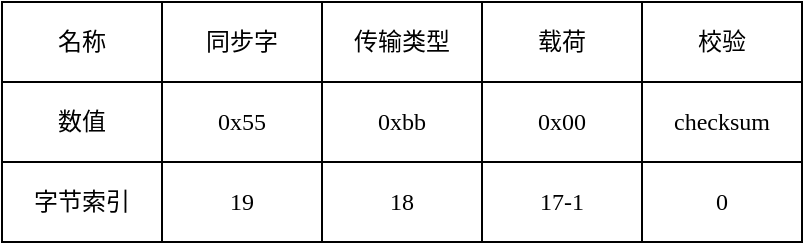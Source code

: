 <mxfile version="13.7.7" type="github" pages="7">
  <diagram id="zuNRxGBrAJ63429gdNsI" name="第 1 页">
    <mxGraphModel dx="852" dy="622" grid="1" gridSize="10" guides="1" tooltips="1" connect="1" arrows="1" fold="1" page="1" pageScale="1" pageWidth="827" pageHeight="1169" math="0" shadow="0">
      <root>
        <mxCell id="0" />
        <mxCell id="1" parent="0" />
        <mxCell id="Mz8qHLiEDRtViOrjp1X8-1" value="" style="shape=table;html=1;whiteSpace=wrap;startSize=0;container=1;collapsible=0;childLayout=tableLayout;" parent="1" vertex="1">
          <mxGeometry x="200" y="240" width="400" height="120" as="geometry" />
        </mxCell>
        <mxCell id="Mz8qHLiEDRtViOrjp1X8-2" value="" style="shape=partialRectangle;html=1;whiteSpace=wrap;collapsible=0;dropTarget=0;pointerEvents=0;fillColor=none;top=0;left=0;bottom=0;right=0;points=[[0,0.5],[1,0.5]];portConstraint=eastwest;" parent="Mz8qHLiEDRtViOrjp1X8-1" vertex="1">
          <mxGeometry width="400" height="40" as="geometry" />
        </mxCell>
        <mxCell id="Mz8qHLiEDRtViOrjp1X8-3" value="&lt;font face=&quot;宋体&quot;&gt;名称&lt;/font&gt;" style="shape=partialRectangle;html=1;whiteSpace=wrap;connectable=0;overflow=hidden;fillColor=none;top=0;left=0;bottom=0;right=0;" parent="Mz8qHLiEDRtViOrjp1X8-2" vertex="1">
          <mxGeometry width="80" height="40" as="geometry" />
        </mxCell>
        <mxCell id="Mz8qHLiEDRtViOrjp1X8-4" value="&lt;font face=&quot;宋体&quot;&gt;同步字&lt;/font&gt;" style="shape=partialRectangle;html=1;whiteSpace=wrap;connectable=0;overflow=hidden;fillColor=none;top=0;left=0;bottom=0;right=0;" parent="Mz8qHLiEDRtViOrjp1X8-2" vertex="1">
          <mxGeometry x="80" width="80" height="40" as="geometry" />
        </mxCell>
        <mxCell id="Mz8qHLiEDRtViOrjp1X8-5" value="&lt;font face=&quot;宋体&quot;&gt;传输类型&lt;/font&gt;" style="shape=partialRectangle;html=1;whiteSpace=wrap;connectable=0;overflow=hidden;fillColor=none;top=0;left=0;bottom=0;right=0;" parent="Mz8qHLiEDRtViOrjp1X8-2" vertex="1">
          <mxGeometry x="160" width="80" height="40" as="geometry" />
        </mxCell>
        <mxCell id="Mz8qHLiEDRtViOrjp1X8-6" value="&lt;font face=&quot;宋体&quot;&gt;载荷&lt;/font&gt;" style="shape=partialRectangle;html=1;whiteSpace=wrap;connectable=0;overflow=hidden;fillColor=none;top=0;left=0;bottom=0;right=0;" parent="Mz8qHLiEDRtViOrjp1X8-2" vertex="1">
          <mxGeometry x="240" width="80" height="40" as="geometry" />
        </mxCell>
        <mxCell id="Mz8qHLiEDRtViOrjp1X8-7" value="&lt;font face=&quot;宋体&quot;&gt;校验&lt;/font&gt;" style="shape=partialRectangle;html=1;whiteSpace=wrap;connectable=0;overflow=hidden;fillColor=none;top=0;left=0;bottom=0;right=0;" parent="Mz8qHLiEDRtViOrjp1X8-2" vertex="1">
          <mxGeometry x="320" width="80" height="40" as="geometry" />
        </mxCell>
        <mxCell id="Mz8qHLiEDRtViOrjp1X8-8" value="" style="shape=partialRectangle;html=1;whiteSpace=wrap;collapsible=0;dropTarget=0;pointerEvents=0;fillColor=none;top=0;left=0;bottom=0;right=0;points=[[0,0.5],[1,0.5]];portConstraint=eastwest;" parent="Mz8qHLiEDRtViOrjp1X8-1" vertex="1">
          <mxGeometry y="40" width="400" height="40" as="geometry" />
        </mxCell>
        <mxCell id="Mz8qHLiEDRtViOrjp1X8-9" value="&lt;font face=&quot;宋体&quot;&gt;数值&lt;/font&gt;" style="shape=partialRectangle;html=1;whiteSpace=wrap;connectable=0;overflow=hidden;fillColor=none;top=0;left=0;bottom=0;right=0;" parent="Mz8qHLiEDRtViOrjp1X8-8" vertex="1">
          <mxGeometry width="80" height="40" as="geometry" />
        </mxCell>
        <mxCell id="Mz8qHLiEDRtViOrjp1X8-10" value="&lt;font face=&quot;Times New Roman&quot;&gt;0x55&lt;/font&gt;" style="shape=partialRectangle;html=1;whiteSpace=wrap;connectable=0;overflow=hidden;fillColor=none;top=0;left=0;bottom=0;right=0;" parent="Mz8qHLiEDRtViOrjp1X8-8" vertex="1">
          <mxGeometry x="80" width="80" height="40" as="geometry" />
        </mxCell>
        <mxCell id="Mz8qHLiEDRtViOrjp1X8-11" value="&lt;font face=&quot;Times New Roman&quot;&gt;0xbb&lt;/font&gt;" style="shape=partialRectangle;html=1;whiteSpace=wrap;connectable=0;overflow=hidden;fillColor=none;top=0;left=0;bottom=0;right=0;" parent="Mz8qHLiEDRtViOrjp1X8-8" vertex="1">
          <mxGeometry x="160" width="80" height="40" as="geometry" />
        </mxCell>
        <mxCell id="Mz8qHLiEDRtViOrjp1X8-12" value="&lt;font face=&quot;Times New Roman&quot;&gt;0x00&lt;/font&gt;" style="shape=partialRectangle;html=1;whiteSpace=wrap;connectable=0;overflow=hidden;fillColor=none;top=0;left=0;bottom=0;right=0;" parent="Mz8qHLiEDRtViOrjp1X8-8" vertex="1">
          <mxGeometry x="240" width="80" height="40" as="geometry" />
        </mxCell>
        <mxCell id="Mz8qHLiEDRtViOrjp1X8-13" value="&lt;font face=&quot;Times New Roman&quot;&gt;checksum&lt;/font&gt;" style="shape=partialRectangle;html=1;whiteSpace=wrap;connectable=0;overflow=hidden;fillColor=none;top=0;left=0;bottom=0;right=0;" parent="Mz8qHLiEDRtViOrjp1X8-8" vertex="1">
          <mxGeometry x="320" width="80" height="40" as="geometry" />
        </mxCell>
        <mxCell id="Mz8qHLiEDRtViOrjp1X8-14" value="" style="shape=partialRectangle;html=1;whiteSpace=wrap;collapsible=0;dropTarget=0;pointerEvents=0;fillColor=none;top=0;left=0;bottom=0;right=0;points=[[0,0.5],[1,0.5]];portConstraint=eastwest;" parent="Mz8qHLiEDRtViOrjp1X8-1" vertex="1">
          <mxGeometry y="80" width="400" height="40" as="geometry" />
        </mxCell>
        <mxCell id="Mz8qHLiEDRtViOrjp1X8-15" value="&lt;font face=&quot;宋体&quot;&gt;字节索引&lt;/font&gt;" style="shape=partialRectangle;html=1;whiteSpace=wrap;connectable=0;overflow=hidden;fillColor=none;top=0;left=0;bottom=0;right=0;" parent="Mz8qHLiEDRtViOrjp1X8-14" vertex="1">
          <mxGeometry width="80" height="40" as="geometry" />
        </mxCell>
        <mxCell id="Mz8qHLiEDRtViOrjp1X8-16" value="&lt;font face=&quot;Times New Roman&quot;&gt;19&lt;/font&gt;" style="shape=partialRectangle;html=1;whiteSpace=wrap;connectable=0;overflow=hidden;fillColor=none;top=0;left=0;bottom=0;right=0;" parent="Mz8qHLiEDRtViOrjp1X8-14" vertex="1">
          <mxGeometry x="80" width="80" height="40" as="geometry" />
        </mxCell>
        <mxCell id="Mz8qHLiEDRtViOrjp1X8-17" value="&lt;font face=&quot;Times New Roman&quot;&gt;18&lt;/font&gt;" style="shape=partialRectangle;html=1;whiteSpace=wrap;connectable=0;overflow=hidden;fillColor=none;top=0;left=0;bottom=0;right=0;" parent="Mz8qHLiEDRtViOrjp1X8-14" vertex="1">
          <mxGeometry x="160" width="80" height="40" as="geometry" />
        </mxCell>
        <mxCell id="Mz8qHLiEDRtViOrjp1X8-18" value="&lt;font face=&quot;Times New Roman&quot;&gt;17-1&lt;/font&gt;" style="shape=partialRectangle;html=1;whiteSpace=wrap;connectable=0;overflow=hidden;fillColor=none;top=0;left=0;bottom=0;right=0;" parent="Mz8qHLiEDRtViOrjp1X8-14" vertex="1">
          <mxGeometry x="240" width="80" height="40" as="geometry" />
        </mxCell>
        <mxCell id="Mz8qHLiEDRtViOrjp1X8-19" value="&lt;font face=&quot;Times New Roman&quot;&gt;0&lt;/font&gt;" style="shape=partialRectangle;html=1;whiteSpace=wrap;connectable=0;overflow=hidden;fillColor=none;top=0;left=0;bottom=0;right=0;" parent="Mz8qHLiEDRtViOrjp1X8-14" vertex="1">
          <mxGeometry x="320" width="80" height="40" as="geometry" />
        </mxCell>
      </root>
    </mxGraphModel>
  </diagram>
  <diagram id="83gmMyZgh0hzsOL5wl8O" name="第 2 页">
    <mxGraphModel dx="852" dy="622" grid="1" gridSize="10" guides="1" tooltips="1" connect="1" arrows="1" fold="1" page="1" pageScale="1" pageWidth="827" pageHeight="1169" math="0" shadow="0">
      <root>
        <mxCell id="8BUDOdkp9GIXERuMhSxQ-0" />
        <mxCell id="8BUDOdkp9GIXERuMhSxQ-1" parent="8BUDOdkp9GIXERuMhSxQ-0" />
        <mxCell id="8BUDOdkp9GIXERuMhSxQ-2" value="" style="shape=table;html=1;whiteSpace=wrap;startSize=0;container=1;collapsible=0;childLayout=tableLayout;" parent="8BUDOdkp9GIXERuMhSxQ-1" vertex="1">
          <mxGeometry x="120" y="210" width="540" height="120" as="geometry" />
        </mxCell>
        <mxCell id="8BUDOdkp9GIXERuMhSxQ-3" value="" style="shape=partialRectangle;html=1;whiteSpace=wrap;collapsible=0;dropTarget=0;pointerEvents=0;fillColor=none;top=0;left=0;bottom=0;right=0;points=[[0,0.5],[1,0.5]];portConstraint=eastwest;" parent="8BUDOdkp9GIXERuMhSxQ-2" vertex="1">
          <mxGeometry width="540" height="40" as="geometry" />
        </mxCell>
        <mxCell id="8BUDOdkp9GIXERuMhSxQ-4" value="&lt;font face=&quot;宋体&quot;&gt;名称&lt;/font&gt;" style="shape=partialRectangle;html=1;whiteSpace=wrap;connectable=0;overflow=hidden;fillColor=none;top=0;left=0;bottom=0;right=0;" parent="8BUDOdkp9GIXERuMhSxQ-3" vertex="1">
          <mxGeometry width="60" height="40" as="geometry" />
        </mxCell>
        <mxCell id="8BUDOdkp9GIXERuMhSxQ-5" value="&lt;font face=&quot;宋体&quot;&gt;同步字&lt;/font&gt;" style="shape=partialRectangle;html=1;whiteSpace=wrap;connectable=0;overflow=hidden;fillColor=none;top=0;left=0;bottom=0;right=0;" parent="8BUDOdkp9GIXERuMhSxQ-3" vertex="1">
          <mxGeometry x="60" width="60" height="40" as="geometry" />
        </mxCell>
        <mxCell id="8BUDOdkp9GIXERuMhSxQ-6" value="&lt;font face=&quot;宋体&quot;&gt;传输类型&lt;/font&gt;" style="shape=partialRectangle;html=1;whiteSpace=wrap;connectable=0;overflow=hidden;fillColor=none;top=0;left=0;bottom=0;right=0;" parent="8BUDOdkp9GIXERuMhSxQ-3" vertex="1">
          <mxGeometry x="120" width="60" height="40" as="geometry" />
        </mxCell>
        <mxCell id="8BUDOdkp9GIXERuMhSxQ-7" value="&lt;font face=&quot;Times New Roman&quot;&gt;Index&lt;/font&gt;" style="shape=partialRectangle;html=1;whiteSpace=wrap;connectable=0;overflow=hidden;fillColor=none;top=0;left=0;bottom=0;right=0;" parent="8BUDOdkp9GIXERuMhSxQ-3" vertex="1">
          <mxGeometry x="180" width="60" height="40" as="geometry" />
        </mxCell>
        <mxCell id="8BUDOdkp9GIXERuMhSxQ-8" value="&lt;font face=&quot;Times New Roman&quot;&gt;longitude&lt;/font&gt;" style="shape=partialRectangle;html=1;whiteSpace=wrap;connectable=0;overflow=hidden;fillColor=none;top=0;left=0;bottom=0;right=0;" parent="8BUDOdkp9GIXERuMhSxQ-3" vertex="1">
          <mxGeometry x="240" width="60" height="40" as="geometry" />
        </mxCell>
        <mxCell id="8BUDOdkp9GIXERuMhSxQ-9" value="&lt;font face=&quot;Times New Roman&quot;&gt;latitude&lt;/font&gt;" style="shape=partialRectangle;html=1;whiteSpace=wrap;connectable=0;overflow=hidden;fillColor=none;top=0;left=0;bottom=0;right=0;" parent="8BUDOdkp9GIXERuMhSxQ-3" vertex="1">
          <mxGeometry x="300" width="60" height="40" as="geometry" />
        </mxCell>
        <mxCell id="8BUDOdkp9GIXERuMhSxQ-10" value="&lt;font face=&quot;Times New Roman&quot;&gt;altitude&lt;/font&gt;" style="shape=partialRectangle;html=1;whiteSpace=wrap;connectable=0;overflow=hidden;fillColor=none;top=0;left=0;bottom=0;right=0;" parent="8BUDOdkp9GIXERuMhSxQ-3" vertex="1">
          <mxGeometry x="360" width="60" height="40" as="geometry" />
        </mxCell>
        <mxCell id="8BUDOdkp9GIXERuMhSxQ-11" value="&lt;font face=&quot;Times New Roman&quot;&gt;Padding&lt;/font&gt;" style="shape=partialRectangle;html=1;whiteSpace=wrap;connectable=0;overflow=hidden;fillColor=none;top=0;left=0;bottom=0;right=0;" parent="8BUDOdkp9GIXERuMhSxQ-3" vertex="1">
          <mxGeometry x="420" width="60" height="40" as="geometry" />
        </mxCell>
        <mxCell id="8BUDOdkp9GIXERuMhSxQ-12" value="&lt;font face=&quot;宋体&quot;&gt;校验&lt;/font&gt;" style="shape=partialRectangle;html=1;whiteSpace=wrap;connectable=0;overflow=hidden;fillColor=none;top=0;left=0;bottom=0;right=0;" parent="8BUDOdkp9GIXERuMhSxQ-3" vertex="1">
          <mxGeometry x="480" width="60" height="40" as="geometry" />
        </mxCell>
        <mxCell id="8BUDOdkp9GIXERuMhSxQ-13" value="" style="shape=partialRectangle;html=1;whiteSpace=wrap;collapsible=0;dropTarget=0;pointerEvents=0;fillColor=none;top=0;left=0;bottom=0;right=0;points=[[0,0.5],[1,0.5]];portConstraint=eastwest;" parent="8BUDOdkp9GIXERuMhSxQ-2" vertex="1">
          <mxGeometry y="40" width="540" height="40" as="geometry" />
        </mxCell>
        <mxCell id="8BUDOdkp9GIXERuMhSxQ-14" value="&lt;font face=&quot;宋体&quot;&gt;数值&lt;/font&gt;" style="shape=partialRectangle;html=1;whiteSpace=wrap;connectable=0;overflow=hidden;fillColor=none;top=0;left=0;bottom=0;right=0;" parent="8BUDOdkp9GIXERuMhSxQ-13" vertex="1">
          <mxGeometry width="60" height="40" as="geometry" />
        </mxCell>
        <mxCell id="8BUDOdkp9GIXERuMhSxQ-15" value="&lt;font face=&quot;Times New Roman&quot;&gt;0x55&lt;/font&gt;" style="shape=partialRectangle;html=1;whiteSpace=wrap;connectable=0;overflow=hidden;fillColor=none;top=0;left=0;bottom=0;right=0;" parent="8BUDOdkp9GIXERuMhSxQ-13" vertex="1">
          <mxGeometry x="60" width="60" height="40" as="geometry" />
        </mxCell>
        <mxCell id="8BUDOdkp9GIXERuMhSxQ-16" value="&lt;font face=&quot;Times New Roman&quot;&gt;0x01&lt;/font&gt;" style="shape=partialRectangle;html=1;whiteSpace=wrap;connectable=0;overflow=hidden;fillColor=none;top=0;left=0;bottom=0;right=0;" parent="8BUDOdkp9GIXERuMhSxQ-13" vertex="1">
          <mxGeometry x="120" width="60" height="40" as="geometry" />
        </mxCell>
        <mxCell id="8BUDOdkp9GIXERuMhSxQ-17" value="&lt;font face=&quot;Times New Roman&quot;&gt;n&lt;/font&gt;" style="shape=partialRectangle;html=1;whiteSpace=wrap;connectable=0;overflow=hidden;fillColor=none;top=0;left=0;bottom=0;right=0;" parent="8BUDOdkp9GIXERuMhSxQ-13" vertex="1">
          <mxGeometry x="180" width="60" height="40" as="geometry" />
        </mxCell>
        <mxCell id="8BUDOdkp9GIXERuMhSxQ-18" value="&lt;font face=&quot;Times New Roman&quot;&gt;lla[n].long&lt;/font&gt;" style="shape=partialRectangle;html=1;whiteSpace=wrap;connectable=0;overflow=hidden;fillColor=none;top=0;left=0;bottom=0;right=0;" parent="8BUDOdkp9GIXERuMhSxQ-13" vertex="1">
          <mxGeometry x="240" width="60" height="40" as="geometry" />
        </mxCell>
        <mxCell id="8BUDOdkp9GIXERuMhSxQ-19" value="&lt;font face=&quot;Times New Roman&quot;&gt;lla[n].lat&lt;/font&gt;" style="shape=partialRectangle;html=1;whiteSpace=wrap;connectable=0;overflow=hidden;fillColor=none;top=0;left=0;bottom=0;right=0;" parent="8BUDOdkp9GIXERuMhSxQ-13" vertex="1">
          <mxGeometry x="300" width="60" height="40" as="geometry" />
        </mxCell>
        <mxCell id="8BUDOdkp9GIXERuMhSxQ-20" value="&lt;font face=&quot;Times New Roman&quot;&gt;lla[n].alt&lt;/font&gt;" style="shape=partialRectangle;html=1;whiteSpace=wrap;connectable=0;overflow=hidden;fillColor=none;top=0;left=0;bottom=0;right=0;" parent="8BUDOdkp9GIXERuMhSxQ-13" vertex="1">
          <mxGeometry x="360" width="60" height="40" as="geometry" />
        </mxCell>
        <mxCell id="8BUDOdkp9GIXERuMhSxQ-21" value="&lt;font face=&quot;Times New Roman&quot;&gt;0x00&lt;/font&gt;" style="shape=partialRectangle;html=1;whiteSpace=wrap;connectable=0;overflow=hidden;fillColor=none;top=0;left=0;bottom=0;right=0;" parent="8BUDOdkp9GIXERuMhSxQ-13" vertex="1">
          <mxGeometry x="420" width="60" height="40" as="geometry" />
        </mxCell>
        <mxCell id="8BUDOdkp9GIXERuMhSxQ-22" value="&lt;font face=&quot;Times New Roman&quot;&gt;checksum&lt;/font&gt;" style="shape=partialRectangle;html=1;whiteSpace=wrap;connectable=0;overflow=hidden;fillColor=none;top=0;left=0;bottom=0;right=0;" parent="8BUDOdkp9GIXERuMhSxQ-13" vertex="1">
          <mxGeometry x="480" width="60" height="40" as="geometry" />
        </mxCell>
        <mxCell id="8BUDOdkp9GIXERuMhSxQ-23" value="" style="shape=partialRectangle;html=1;whiteSpace=wrap;collapsible=0;dropTarget=0;pointerEvents=0;fillColor=none;top=0;left=0;bottom=0;right=0;points=[[0,0.5],[1,0.5]];portConstraint=eastwest;" parent="8BUDOdkp9GIXERuMhSxQ-2" vertex="1">
          <mxGeometry y="80" width="540" height="40" as="geometry" />
        </mxCell>
        <mxCell id="8BUDOdkp9GIXERuMhSxQ-24" value="&lt;font face=&quot;宋体&quot;&gt;字节索引&lt;/font&gt;" style="shape=partialRectangle;html=1;whiteSpace=wrap;connectable=0;overflow=hidden;fillColor=none;top=0;left=0;bottom=0;right=0;" parent="8BUDOdkp9GIXERuMhSxQ-23" vertex="1">
          <mxGeometry width="60" height="40" as="geometry" />
        </mxCell>
        <mxCell id="8BUDOdkp9GIXERuMhSxQ-25" value="&lt;font face=&quot;Times New Roman&quot;&gt;19&lt;/font&gt;" style="shape=partialRectangle;html=1;whiteSpace=wrap;connectable=0;overflow=hidden;fillColor=none;top=0;left=0;bottom=0;right=0;" parent="8BUDOdkp9GIXERuMhSxQ-23" vertex="1">
          <mxGeometry x="60" width="60" height="40" as="geometry" />
        </mxCell>
        <mxCell id="8BUDOdkp9GIXERuMhSxQ-26" value="&lt;font face=&quot;Times New Roman&quot;&gt;18&lt;/font&gt;" style="shape=partialRectangle;html=1;whiteSpace=wrap;connectable=0;overflow=hidden;fillColor=none;top=0;left=0;bottom=0;right=0;" parent="8BUDOdkp9GIXERuMhSxQ-23" vertex="1">
          <mxGeometry x="120" width="60" height="40" as="geometry" />
        </mxCell>
        <mxCell id="8BUDOdkp9GIXERuMhSxQ-27" value="&lt;font face=&quot;Times New Roman&quot;&gt;17-16&lt;/font&gt;" style="shape=partialRectangle;html=1;whiteSpace=wrap;connectable=0;overflow=hidden;fillColor=none;top=0;left=0;bottom=0;right=0;" parent="8BUDOdkp9GIXERuMhSxQ-23" vertex="1">
          <mxGeometry x="180" width="60" height="40" as="geometry" />
        </mxCell>
        <mxCell id="8BUDOdkp9GIXERuMhSxQ-28" value="&lt;font face=&quot;Times New Roman&quot;&gt;15-12&lt;/font&gt;" style="shape=partialRectangle;html=1;whiteSpace=wrap;connectable=0;overflow=hidden;fillColor=none;top=0;left=0;bottom=0;right=0;" parent="8BUDOdkp9GIXERuMhSxQ-23" vertex="1">
          <mxGeometry x="240" width="60" height="40" as="geometry" />
        </mxCell>
        <mxCell id="8BUDOdkp9GIXERuMhSxQ-29" value="&lt;font face=&quot;Times New Roman&quot;&gt;11-8&lt;/font&gt;" style="shape=partialRectangle;html=1;whiteSpace=wrap;connectable=0;overflow=hidden;fillColor=none;top=0;left=0;bottom=0;right=0;" parent="8BUDOdkp9GIXERuMhSxQ-23" vertex="1">
          <mxGeometry x="300" width="60" height="40" as="geometry" />
        </mxCell>
        <mxCell id="8BUDOdkp9GIXERuMhSxQ-30" value="&lt;font face=&quot;Times New Roman&quot;&gt;7-4&lt;/font&gt;" style="shape=partialRectangle;html=1;whiteSpace=wrap;connectable=0;overflow=hidden;fillColor=none;top=0;left=0;bottom=0;right=0;" parent="8BUDOdkp9GIXERuMhSxQ-23" vertex="1">
          <mxGeometry x="360" width="60" height="40" as="geometry" />
        </mxCell>
        <mxCell id="8BUDOdkp9GIXERuMhSxQ-31" value="&lt;font face=&quot;Times New Roman&quot;&gt;3-1&lt;/font&gt;" style="shape=partialRectangle;html=1;whiteSpace=wrap;connectable=0;overflow=hidden;fillColor=none;top=0;left=0;bottom=0;right=0;" parent="8BUDOdkp9GIXERuMhSxQ-23" vertex="1">
          <mxGeometry x="420" width="60" height="40" as="geometry" />
        </mxCell>
        <mxCell id="8BUDOdkp9GIXERuMhSxQ-32" value="&lt;font face=&quot;Times New Roman&quot;&gt;0&lt;/font&gt;" style="shape=partialRectangle;html=1;whiteSpace=wrap;connectable=0;overflow=hidden;fillColor=none;top=0;left=0;bottom=0;right=0;" parent="8BUDOdkp9GIXERuMhSxQ-23" vertex="1">
          <mxGeometry x="480" width="60" height="40" as="geometry" />
        </mxCell>
      </root>
    </mxGraphModel>
  </diagram>
  <diagram id="zcEC0tt8DEZTp46J1_Al" name="第 3 页">
    <mxGraphModel dx="852" dy="622" grid="1" gridSize="10" guides="1" tooltips="1" connect="1" arrows="1" fold="1" page="1" pageScale="1" pageWidth="827" pageHeight="1169" math="0" shadow="0">
      <root>
        <mxCell id="hPLyqtObs-_PNgz5ncKX-0" />
        <mxCell id="hPLyqtObs-_PNgz5ncKX-1" parent="hPLyqtObs-_PNgz5ncKX-0" />
        <mxCell id="hPLyqtObs-_PNgz5ncKX-2" value="" style="shape=table;html=1;whiteSpace=wrap;startSize=0;container=1;collapsible=0;childLayout=tableLayout;" parent="hPLyqtObs-_PNgz5ncKX-1" vertex="1">
          <mxGeometry x="160" y="200" width="480" height="120" as="geometry" />
        </mxCell>
        <mxCell id="hPLyqtObs-_PNgz5ncKX-3" value="" style="shape=partialRectangle;html=1;whiteSpace=wrap;collapsible=0;dropTarget=0;pointerEvents=0;fillColor=none;top=0;left=0;bottom=0;right=0;points=[[0,0.5],[1,0.5]];portConstraint=eastwest;" parent="hPLyqtObs-_PNgz5ncKX-2" vertex="1">
          <mxGeometry width="480" height="40" as="geometry" />
        </mxCell>
        <mxCell id="hPLyqtObs-_PNgz5ncKX-4" value="&lt;font face=&quot;宋体&quot;&gt;名称&lt;/font&gt;" style="shape=partialRectangle;html=1;whiteSpace=wrap;connectable=0;overflow=hidden;fillColor=none;top=0;left=0;bottom=0;right=0;" parent="hPLyqtObs-_PNgz5ncKX-3" vertex="1">
          <mxGeometry width="80" height="40" as="geometry" />
        </mxCell>
        <mxCell id="hPLyqtObs-_PNgz5ncKX-5" value="&lt;font face=&quot;宋体&quot;&gt;同步字&lt;/font&gt;" style="shape=partialRectangle;html=1;whiteSpace=wrap;connectable=0;overflow=hidden;fillColor=none;top=0;left=0;bottom=0;right=0;" parent="hPLyqtObs-_PNgz5ncKX-3" vertex="1">
          <mxGeometry x="80" width="80" height="40" as="geometry" />
        </mxCell>
        <mxCell id="hPLyqtObs-_PNgz5ncKX-6" value="&lt;font face=&quot;宋体&quot;&gt;传输类型&lt;/font&gt;" style="shape=partialRectangle;html=1;whiteSpace=wrap;connectable=0;overflow=hidden;fillColor=none;top=0;left=0;bottom=0;right=0;" parent="hPLyqtObs-_PNgz5ncKX-3" vertex="1">
          <mxGeometry x="160" width="80" height="40" as="geometry" />
        </mxCell>
        <mxCell id="hPLyqtObs-_PNgz5ncKX-7" value="&lt;font face=&quot;Times New Roman&quot;&gt;Index&lt;/font&gt;" style="shape=partialRectangle;html=1;whiteSpace=wrap;connectable=0;overflow=hidden;fillColor=none;top=0;left=0;bottom=0;right=0;" parent="hPLyqtObs-_PNgz5ncKX-3" vertex="1">
          <mxGeometry x="240" width="80" height="40" as="geometry" />
        </mxCell>
        <mxCell id="hPLyqtObs-_PNgz5ncKX-8" value="&lt;font face=&quot;Times New Roman&quot;&gt;payload&lt;/font&gt;" style="shape=partialRectangle;html=1;whiteSpace=wrap;connectable=0;overflow=hidden;fillColor=none;top=0;left=0;bottom=0;right=0;" parent="hPLyqtObs-_PNgz5ncKX-3" vertex="1">
          <mxGeometry x="320" width="80" height="40" as="geometry" />
        </mxCell>
        <mxCell id="hPLyqtObs-_PNgz5ncKX-9" value="&lt;font face=&quot;宋体&quot;&gt;校验&lt;/font&gt;" style="shape=partialRectangle;html=1;whiteSpace=wrap;connectable=0;overflow=hidden;fillColor=none;top=0;left=0;bottom=0;right=0;" parent="hPLyqtObs-_PNgz5ncKX-3" vertex="1">
          <mxGeometry x="400" width="80" height="40" as="geometry" />
        </mxCell>
        <mxCell id="hPLyqtObs-_PNgz5ncKX-10" value="" style="shape=partialRectangle;html=1;whiteSpace=wrap;collapsible=0;dropTarget=0;pointerEvents=0;fillColor=none;top=0;left=0;bottom=0;right=0;points=[[0,0.5],[1,0.5]];portConstraint=eastwest;" parent="hPLyqtObs-_PNgz5ncKX-2" vertex="1">
          <mxGeometry y="40" width="480" height="40" as="geometry" />
        </mxCell>
        <mxCell id="hPLyqtObs-_PNgz5ncKX-11" value="&lt;font face=&quot;宋体&quot;&gt;数值&lt;/font&gt;" style="shape=partialRectangle;html=1;whiteSpace=wrap;connectable=0;overflow=hidden;fillColor=none;top=0;left=0;bottom=0;right=0;" parent="hPLyqtObs-_PNgz5ncKX-10" vertex="1">
          <mxGeometry width="80" height="40" as="geometry" />
        </mxCell>
        <mxCell id="hPLyqtObs-_PNgz5ncKX-12" value="&lt;font face=&quot;Times New Roman&quot;&gt;0x55&lt;/font&gt;" style="shape=partialRectangle;html=1;whiteSpace=wrap;connectable=0;overflow=hidden;fillColor=none;top=0;left=0;bottom=0;right=0;" parent="hPLyqtObs-_PNgz5ncKX-10" vertex="1">
          <mxGeometry x="80" width="80" height="40" as="geometry" />
        </mxCell>
        <mxCell id="hPLyqtObs-_PNgz5ncKX-13" value="&lt;font face=&quot;Times New Roman&quot;&gt;0x02&lt;/font&gt;" style="shape=partialRectangle;html=1;whiteSpace=wrap;connectable=0;overflow=hidden;fillColor=none;top=0;left=0;bottom=0;right=0;" parent="hPLyqtObs-_PNgz5ncKX-10" vertex="1">
          <mxGeometry x="160" width="80" height="40" as="geometry" />
        </mxCell>
        <mxCell id="hPLyqtObs-_PNgz5ncKX-14" value="&lt;font face=&quot;Times New Roman&quot;&gt;n&lt;/font&gt;" style="shape=partialRectangle;html=1;whiteSpace=wrap;connectable=0;overflow=hidden;fillColor=none;top=0;left=0;bottom=0;right=0;" parent="hPLyqtObs-_PNgz5ncKX-10" vertex="1">
          <mxGeometry x="240" width="80" height="40" as="geometry" />
        </mxCell>
        <mxCell id="hPLyqtObs-_PNgz5ncKX-15" value="&lt;font face=&quot;Times New Roman&quot;&gt;eph&lt;/font&gt;" style="shape=partialRectangle;html=1;whiteSpace=wrap;connectable=0;overflow=hidden;fillColor=none;top=0;left=0;bottom=0;right=0;" parent="hPLyqtObs-_PNgz5ncKX-10" vertex="1">
          <mxGeometry x="320" width="80" height="40" as="geometry" />
        </mxCell>
        <mxCell id="hPLyqtObs-_PNgz5ncKX-16" value="&lt;font face=&quot;Times New Roman&quot;&gt;checknum&lt;/font&gt;" style="shape=partialRectangle;html=1;whiteSpace=wrap;connectable=0;overflow=hidden;fillColor=none;top=0;left=0;bottom=0;right=0;" parent="hPLyqtObs-_PNgz5ncKX-10" vertex="1">
          <mxGeometry x="400" width="80" height="40" as="geometry" />
        </mxCell>
        <mxCell id="hPLyqtObs-_PNgz5ncKX-17" value="" style="shape=partialRectangle;html=1;whiteSpace=wrap;collapsible=0;dropTarget=0;pointerEvents=0;fillColor=none;top=0;left=0;bottom=0;right=0;points=[[0,0.5],[1,0.5]];portConstraint=eastwest;" parent="hPLyqtObs-_PNgz5ncKX-2" vertex="1">
          <mxGeometry y="80" width="480" height="40" as="geometry" />
        </mxCell>
        <mxCell id="hPLyqtObs-_PNgz5ncKX-18" value="&lt;font face=&quot;宋体&quot;&gt;字节索引&lt;/font&gt;" style="shape=partialRectangle;html=1;whiteSpace=wrap;connectable=0;overflow=hidden;fillColor=none;top=0;left=0;bottom=0;right=0;" parent="hPLyqtObs-_PNgz5ncKX-17" vertex="1">
          <mxGeometry width="80" height="40" as="geometry" />
        </mxCell>
        <mxCell id="hPLyqtObs-_PNgz5ncKX-19" value="&lt;font face=&quot;Times New Roman&quot;&gt;19&lt;/font&gt;" style="shape=partialRectangle;html=1;whiteSpace=wrap;connectable=0;overflow=hidden;fillColor=none;top=0;left=0;bottom=0;right=0;" parent="hPLyqtObs-_PNgz5ncKX-17" vertex="1">
          <mxGeometry x="80" width="80" height="40" as="geometry" />
        </mxCell>
        <mxCell id="hPLyqtObs-_PNgz5ncKX-20" value="&lt;font face=&quot;Times New Roman&quot;&gt;18&lt;/font&gt;" style="shape=partialRectangle;html=1;whiteSpace=wrap;connectable=0;overflow=hidden;fillColor=none;top=0;left=0;bottom=0;right=0;" parent="hPLyqtObs-_PNgz5ncKX-17" vertex="1">
          <mxGeometry x="160" width="80" height="40" as="geometry" />
        </mxCell>
        <mxCell id="hPLyqtObs-_PNgz5ncKX-21" value="&lt;font face=&quot;Times New Roman&quot;&gt;17-16&lt;/font&gt;" style="shape=partialRectangle;html=1;whiteSpace=wrap;connectable=0;overflow=hidden;fillColor=none;top=0;left=0;bottom=0;right=0;" parent="hPLyqtObs-_PNgz5ncKX-17" vertex="1">
          <mxGeometry x="240" width="80" height="40" as="geometry" />
        </mxCell>
        <mxCell id="hPLyqtObs-_PNgz5ncKX-22" value="&lt;font face=&quot;Times New Roman&quot;&gt;15-1&lt;/font&gt;" style="shape=partialRectangle;html=1;whiteSpace=wrap;connectable=0;overflow=hidden;fillColor=none;top=0;left=0;bottom=0;right=0;" parent="hPLyqtObs-_PNgz5ncKX-17" vertex="1">
          <mxGeometry x="320" width="80" height="40" as="geometry" />
        </mxCell>
        <mxCell id="hPLyqtObs-_PNgz5ncKX-23" value="&lt;font face=&quot;Times New Roman&quot;&gt;0&lt;/font&gt;" style="shape=partialRectangle;html=1;whiteSpace=wrap;connectable=0;overflow=hidden;fillColor=none;top=0;left=0;bottom=0;right=0;" parent="hPLyqtObs-_PNgz5ncKX-17" vertex="1">
          <mxGeometry x="400" width="80" height="40" as="geometry" />
        </mxCell>
      </root>
    </mxGraphModel>
  </diagram>
  <diagram id="sg5kUAqwgzUVQm7WaaKL" name="第 4 页">
    <mxGraphModel dx="852" dy="622" grid="1" gridSize="10" guides="1" tooltips="1" connect="1" arrows="1" fold="1" page="1" pageScale="1" pageWidth="827" pageHeight="1169" math="0" shadow="0">
      <root>
        <mxCell id="62hb2zK_04PuyLXfWf0S-0" />
        <mxCell id="62hb2zK_04PuyLXfWf0S-1" parent="62hb2zK_04PuyLXfWf0S-0" />
        <mxCell id="tiISv6GegAK5UsFR7V4H-0" value="" style="shape=table;html=1;whiteSpace=wrap;startSize=0;container=1;collapsible=0;childLayout=tableLayout;" parent="62hb2zK_04PuyLXfWf0S-1" vertex="1">
          <mxGeometry x="120" y="120" width="480" height="120" as="geometry" />
        </mxCell>
        <mxCell id="tiISv6GegAK5UsFR7V4H-1" value="" style="shape=partialRectangle;html=1;whiteSpace=wrap;collapsible=0;dropTarget=0;pointerEvents=0;fillColor=none;top=0;left=0;bottom=0;right=0;points=[[0,0.5],[1,0.5]];portConstraint=eastwest;" parent="tiISv6GegAK5UsFR7V4H-0" vertex="1">
          <mxGeometry width="480" height="40" as="geometry" />
        </mxCell>
        <mxCell id="tiISv6GegAK5UsFR7V4H-2" value="&lt;font face=&quot;宋体&quot;&gt;名称&lt;/font&gt;" style="shape=partialRectangle;html=1;whiteSpace=wrap;connectable=0;overflow=hidden;fillColor=none;top=0;left=0;bottom=0;right=0;" parent="tiISv6GegAK5UsFR7V4H-1" vertex="1">
          <mxGeometry width="80" height="40" as="geometry" />
        </mxCell>
        <mxCell id="tiISv6GegAK5UsFR7V4H-3" value="&lt;font face=&quot;宋体&quot;&gt;同步字&lt;/font&gt;" style="shape=partialRectangle;html=1;whiteSpace=wrap;connectable=0;overflow=hidden;fillColor=none;top=0;left=0;bottom=0;right=0;" parent="tiISv6GegAK5UsFR7V4H-1" vertex="1">
          <mxGeometry x="80" width="80" height="40" as="geometry" />
        </mxCell>
        <mxCell id="tiISv6GegAK5UsFR7V4H-4" value="&lt;font face=&quot;宋体&quot;&gt;传输类型&lt;/font&gt;" style="shape=partialRectangle;html=1;whiteSpace=wrap;connectable=0;overflow=hidden;fillColor=none;top=0;left=0;bottom=0;right=0;" parent="tiISv6GegAK5UsFR7V4H-1" vertex="1">
          <mxGeometry x="160" width="80" height="40" as="geometry" />
        </mxCell>
        <mxCell id="tiISv6GegAK5UsFR7V4H-5" value="&lt;font face=&quot;Times New Roman&quot;&gt;commandID&lt;/font&gt;" style="shape=partialRectangle;html=1;whiteSpace=wrap;connectable=0;overflow=hidden;fillColor=none;top=0;left=0;bottom=0;right=0;" parent="tiISv6GegAK5UsFR7V4H-1" vertex="1">
          <mxGeometry x="240" width="80" height="40" as="geometry" />
        </mxCell>
        <mxCell id="tiISv6GegAK5UsFR7V4H-6" value="&lt;font face=&quot;Times New Roman&quot;&gt;Padding&lt;/font&gt;" style="shape=partialRectangle;html=1;whiteSpace=wrap;connectable=0;overflow=hidden;fillColor=none;top=0;left=0;bottom=0;right=0;" parent="tiISv6GegAK5UsFR7V4H-1" vertex="1">
          <mxGeometry x="320" width="80" height="40" as="geometry" />
        </mxCell>
        <mxCell id="tiISv6GegAK5UsFR7V4H-25" value="&lt;font face=&quot;宋体&quot;&gt;校验&lt;/font&gt;" style="shape=partialRectangle;html=1;whiteSpace=wrap;connectable=0;overflow=hidden;fillColor=none;top=0;left=0;bottom=0;right=0;" parent="tiISv6GegAK5UsFR7V4H-1" vertex="1">
          <mxGeometry x="400" width="80" height="40" as="geometry" />
        </mxCell>
        <mxCell id="tiISv6GegAK5UsFR7V4H-7" value="" style="shape=partialRectangle;html=1;whiteSpace=wrap;collapsible=0;dropTarget=0;pointerEvents=0;fillColor=none;top=0;left=0;bottom=0;right=0;points=[[0,0.5],[1,0.5]];portConstraint=eastwest;" parent="tiISv6GegAK5UsFR7V4H-0" vertex="1">
          <mxGeometry y="40" width="480" height="40" as="geometry" />
        </mxCell>
        <mxCell id="tiISv6GegAK5UsFR7V4H-8" value="&lt;font face=&quot;宋体&quot;&gt;数值&lt;/font&gt;" style="shape=partialRectangle;html=1;whiteSpace=wrap;connectable=0;overflow=hidden;fillColor=none;top=0;left=0;bottom=0;right=0;" parent="tiISv6GegAK5UsFR7V4H-7" vertex="1">
          <mxGeometry width="80" height="40" as="geometry" />
        </mxCell>
        <mxCell id="tiISv6GegAK5UsFR7V4H-9" value="&lt;font face=&quot;Times New Roman&quot;&gt;0x55&lt;/font&gt;" style="shape=partialRectangle;html=1;whiteSpace=wrap;connectable=0;overflow=hidden;fillColor=none;top=0;left=0;bottom=0;right=0;" parent="tiISv6GegAK5UsFR7V4H-7" vertex="1">
          <mxGeometry x="80" width="80" height="40" as="geometry" />
        </mxCell>
        <mxCell id="tiISv6GegAK5UsFR7V4H-10" value="&lt;font face=&quot;Times New Roman&quot;&gt;0x03&lt;/font&gt;" style="shape=partialRectangle;html=1;whiteSpace=wrap;connectable=0;overflow=hidden;fillColor=none;top=0;left=0;bottom=0;right=0;" parent="tiISv6GegAK5UsFR7V4H-7" vertex="1">
          <mxGeometry x="160" width="80" height="40" as="geometry" />
        </mxCell>
        <mxCell id="tiISv6GegAK5UsFR7V4H-11" value="&lt;font face=&quot;Times New Roman&quot;&gt;commandID&lt;/font&gt;" style="shape=partialRectangle;html=1;whiteSpace=wrap;connectable=0;overflow=hidden;fillColor=none;top=0;left=0;bottom=0;right=0;" parent="tiISv6GegAK5UsFR7V4H-7" vertex="1">
          <mxGeometry x="240" width="80" height="40" as="geometry" />
        </mxCell>
        <mxCell id="tiISv6GegAK5UsFR7V4H-12" value="&lt;font face=&quot;Times New Roman&quot;&gt;Padding&lt;/font&gt;" style="shape=partialRectangle;html=1;whiteSpace=wrap;connectable=0;overflow=hidden;fillColor=none;top=0;left=0;bottom=0;right=0;" parent="tiISv6GegAK5UsFR7V4H-7" vertex="1">
          <mxGeometry x="320" width="80" height="40" as="geometry" />
        </mxCell>
        <mxCell id="tiISv6GegAK5UsFR7V4H-26" value="&lt;font face=&quot;Times New Roman&quot;&gt;checksum&lt;/font&gt;" style="shape=partialRectangle;html=1;whiteSpace=wrap;connectable=0;overflow=hidden;fillColor=none;top=0;left=0;bottom=0;right=0;" parent="tiISv6GegAK5UsFR7V4H-7" vertex="1">
          <mxGeometry x="400" width="80" height="40" as="geometry" />
        </mxCell>
        <mxCell id="tiISv6GegAK5UsFR7V4H-13" value="" style="shape=partialRectangle;html=1;whiteSpace=wrap;collapsible=0;dropTarget=0;pointerEvents=0;fillColor=none;top=0;left=0;bottom=0;right=0;points=[[0,0.5],[1,0.5]];portConstraint=eastwest;" parent="tiISv6GegAK5UsFR7V4H-0" vertex="1">
          <mxGeometry y="80" width="480" height="40" as="geometry" />
        </mxCell>
        <mxCell id="tiISv6GegAK5UsFR7V4H-14" value="&lt;font face=&quot;宋体&quot;&gt;字节索引&lt;/font&gt;" style="shape=partialRectangle;html=1;whiteSpace=wrap;connectable=0;overflow=hidden;fillColor=none;top=0;left=0;bottom=0;right=0;" parent="tiISv6GegAK5UsFR7V4H-13" vertex="1">
          <mxGeometry width="80" height="40" as="geometry" />
        </mxCell>
        <mxCell id="tiISv6GegAK5UsFR7V4H-15" value="&lt;font face=&quot;Times New Roman&quot;&gt;19&lt;/font&gt;" style="shape=partialRectangle;html=1;whiteSpace=wrap;connectable=0;overflow=hidden;fillColor=none;top=0;left=0;bottom=0;right=0;" parent="tiISv6GegAK5UsFR7V4H-13" vertex="1">
          <mxGeometry x="80" width="80" height="40" as="geometry" />
        </mxCell>
        <mxCell id="tiISv6GegAK5UsFR7V4H-16" value="&lt;font face=&quot;Times New Roman&quot;&gt;18&lt;/font&gt;" style="shape=partialRectangle;html=1;whiteSpace=wrap;connectable=0;overflow=hidden;fillColor=none;top=0;left=0;bottom=0;right=0;" parent="tiISv6GegAK5UsFR7V4H-13" vertex="1">
          <mxGeometry x="160" width="80" height="40" as="geometry" />
        </mxCell>
        <mxCell id="tiISv6GegAK5UsFR7V4H-17" value="&lt;font face=&quot;Times New Roman&quot;&gt;17&lt;/font&gt;" style="shape=partialRectangle;html=1;whiteSpace=wrap;connectable=0;overflow=hidden;fillColor=none;top=0;left=0;bottom=0;right=0;" parent="tiISv6GegAK5UsFR7V4H-13" vertex="1">
          <mxGeometry x="240" width="80" height="40" as="geometry" />
        </mxCell>
        <mxCell id="tiISv6GegAK5UsFR7V4H-18" value="&lt;font face=&quot;Times New Roman&quot;&gt;16-1&lt;/font&gt;" style="shape=partialRectangle;html=1;whiteSpace=wrap;connectable=0;overflow=hidden;fillColor=none;top=0;left=0;bottom=0;right=0;" parent="tiISv6GegAK5UsFR7V4H-13" vertex="1">
          <mxGeometry x="320" width="80" height="40" as="geometry" />
        </mxCell>
        <mxCell id="tiISv6GegAK5UsFR7V4H-27" value="&lt;font face=&quot;Times New Roman&quot;&gt;0&lt;/font&gt;" style="shape=partialRectangle;html=1;whiteSpace=wrap;connectable=0;overflow=hidden;fillColor=none;top=0;left=0;bottom=0;right=0;" parent="tiISv6GegAK5UsFR7V4H-13" vertex="1">
          <mxGeometry x="400" width="80" height="40" as="geometry" />
        </mxCell>
      </root>
    </mxGraphModel>
  </diagram>
  <diagram id="yyoMTtODhThr1nVhsmJ3" name="第 5 页">
    <mxGraphModel dx="852" dy="622" grid="1" gridSize="10" guides="1" tooltips="1" connect="1" arrows="1" fold="1" page="1" pageScale="1" pageWidth="827" pageHeight="1169" math="0" shadow="0">
      <root>
        <mxCell id="cV31754eD7O4uO8dSD5w-0" />
        <mxCell id="cV31754eD7O4uO8dSD5w-1" parent="cV31754eD7O4uO8dSD5w-0" />
        <mxCell id="ZSdr2LEzt0BNfgNOPuoJ-0" value="" style="shape=table;html=1;whiteSpace=wrap;startSize=0;container=1;collapsible=0;childLayout=tableLayout;" parent="cV31754eD7O4uO8dSD5w-1" vertex="1">
          <mxGeometry x="210" y="130" width="480" height="120" as="geometry" />
        </mxCell>
        <mxCell id="ZSdr2LEzt0BNfgNOPuoJ-1" value="" style="shape=partialRectangle;html=1;whiteSpace=wrap;collapsible=0;dropTarget=0;pointerEvents=0;fillColor=none;top=0;left=0;bottom=0;right=0;points=[[0,0.5],[1,0.5]];portConstraint=eastwest;" parent="ZSdr2LEzt0BNfgNOPuoJ-0" vertex="1">
          <mxGeometry width="480" height="40" as="geometry" />
        </mxCell>
        <mxCell id="ZSdr2LEzt0BNfgNOPuoJ-2" value="&lt;font face=&quot;宋体&quot;&gt;名称&lt;/font&gt;" style="shape=partialRectangle;html=1;whiteSpace=wrap;connectable=0;overflow=hidden;fillColor=none;top=0;left=0;bottom=0;right=0;" parent="ZSdr2LEzt0BNfgNOPuoJ-1" vertex="1">
          <mxGeometry width="80" height="40" as="geometry" />
        </mxCell>
        <mxCell id="ZSdr2LEzt0BNfgNOPuoJ-3" value="&lt;font face=&quot;宋体&quot;&gt;同步字&lt;/font&gt;" style="shape=partialRectangle;html=1;whiteSpace=wrap;connectable=0;overflow=hidden;fillColor=none;top=0;left=0;bottom=0;right=0;" parent="ZSdr2LEzt0BNfgNOPuoJ-1" vertex="1">
          <mxGeometry x="80" width="80" height="40" as="geometry" />
        </mxCell>
        <mxCell id="ZSdr2LEzt0BNfgNOPuoJ-4" value="&lt;font face=&quot;Times New Roman&quot;&gt;streamType&lt;/font&gt;" style="shape=partialRectangle;html=1;whiteSpace=wrap;connectable=0;overflow=hidden;fillColor=none;top=0;left=0;bottom=0;right=0;" parent="ZSdr2LEzt0BNfgNOPuoJ-1" vertex="1">
          <mxGeometry x="160" width="80" height="40" as="geometry" />
        </mxCell>
        <mxCell id="ZSdr2LEzt0BNfgNOPuoJ-5" value="&lt;font face=&quot;Times New Roman&quot;&gt;ID&lt;/font&gt;" style="shape=partialRectangle;html=1;whiteSpace=wrap;connectable=0;overflow=hidden;fillColor=none;top=0;left=0;bottom=0;right=0;" parent="ZSdr2LEzt0BNfgNOPuoJ-1" vertex="1">
          <mxGeometry x="240" width="80" height="40" as="geometry" />
        </mxCell>
        <mxCell id="ZSdr2LEzt0BNfgNOPuoJ-6" value="&lt;font face=&quot;Times New Roman&quot;&gt;payload&lt;/font&gt;" style="shape=partialRectangle;html=1;whiteSpace=wrap;connectable=0;overflow=hidden;fillColor=none;top=0;left=0;bottom=0;right=0;" parent="ZSdr2LEzt0BNfgNOPuoJ-1" vertex="1">
          <mxGeometry x="320" width="80" height="40" as="geometry" />
        </mxCell>
        <mxCell id="ZSdr2LEzt0BNfgNOPuoJ-7" value="&lt;font face=&quot;宋体&quot;&gt;校验&lt;/font&gt;" style="shape=partialRectangle;html=1;whiteSpace=wrap;connectable=0;overflow=hidden;fillColor=none;top=0;left=0;bottom=0;right=0;" parent="ZSdr2LEzt0BNfgNOPuoJ-1" vertex="1">
          <mxGeometry x="400" width="80" height="40" as="geometry" />
        </mxCell>
        <mxCell id="ZSdr2LEzt0BNfgNOPuoJ-8" value="" style="shape=partialRectangle;html=1;whiteSpace=wrap;collapsible=0;dropTarget=0;pointerEvents=0;fillColor=none;top=0;left=0;bottom=0;right=0;points=[[0,0.5],[1,0.5]];portConstraint=eastwest;" parent="ZSdr2LEzt0BNfgNOPuoJ-0" vertex="1">
          <mxGeometry y="40" width="480" height="40" as="geometry" />
        </mxCell>
        <mxCell id="ZSdr2LEzt0BNfgNOPuoJ-9" value="&lt;font face=&quot;宋体&quot;&gt;数值&lt;/font&gt;" style="shape=partialRectangle;html=1;whiteSpace=wrap;connectable=0;overflow=hidden;fillColor=none;top=0;left=0;bottom=0;right=0;" parent="ZSdr2LEzt0BNfgNOPuoJ-8" vertex="1">
          <mxGeometry width="80" height="40" as="geometry" />
        </mxCell>
        <mxCell id="ZSdr2LEzt0BNfgNOPuoJ-10" value="&lt;font face=&quot;Times New Roman&quot;&gt;0x55&lt;/font&gt;" style="shape=partialRectangle;html=1;whiteSpace=wrap;connectable=0;overflow=hidden;fillColor=none;top=0;left=0;bottom=0;right=0;" parent="ZSdr2LEzt0BNfgNOPuoJ-8" vertex="1">
          <mxGeometry x="80" width="80" height="40" as="geometry" />
        </mxCell>
        <mxCell id="ZSdr2LEzt0BNfgNOPuoJ-11" value="&lt;font face=&quot;Times New Roman&quot;&gt;streamType&lt;/font&gt;" style="shape=partialRectangle;html=1;whiteSpace=wrap;connectable=0;overflow=hidden;fillColor=none;top=0;left=0;bottom=0;right=0;" parent="ZSdr2LEzt0BNfgNOPuoJ-8" vertex="1">
          <mxGeometry x="160" width="80" height="40" as="geometry" />
        </mxCell>
        <mxCell id="ZSdr2LEzt0BNfgNOPuoJ-12" value="&lt;font face=&quot;Times New Roman&quot;&gt;ID&lt;/font&gt;" style="shape=partialRectangle;html=1;whiteSpace=wrap;connectable=0;overflow=hidden;fillColor=none;top=0;left=0;bottom=0;right=0;" parent="ZSdr2LEzt0BNfgNOPuoJ-8" vertex="1">
          <mxGeometry x="240" width="80" height="40" as="geometry" />
        </mxCell>
        <mxCell id="ZSdr2LEzt0BNfgNOPuoJ-13" value="&lt;font face=&quot;Times New Roman&quot;&gt;payload&lt;/font&gt;" style="shape=partialRectangle;html=1;whiteSpace=wrap;connectable=0;overflow=hidden;fillColor=none;top=0;left=0;bottom=0;right=0;" parent="ZSdr2LEzt0BNfgNOPuoJ-8" vertex="1">
          <mxGeometry x="320" width="80" height="40" as="geometry" />
        </mxCell>
        <mxCell id="ZSdr2LEzt0BNfgNOPuoJ-14" value="&lt;font face=&quot;Times New Roman&quot;&gt;checksum&lt;/font&gt;" style="shape=partialRectangle;html=1;whiteSpace=wrap;connectable=0;overflow=hidden;fillColor=none;top=0;left=0;bottom=0;right=0;" parent="ZSdr2LEzt0BNfgNOPuoJ-8" vertex="1">
          <mxGeometry x="400" width="80" height="40" as="geometry" />
        </mxCell>
        <mxCell id="ZSdr2LEzt0BNfgNOPuoJ-15" value="" style="shape=partialRectangle;html=1;whiteSpace=wrap;collapsible=0;dropTarget=0;pointerEvents=0;fillColor=none;top=0;left=0;bottom=0;right=0;points=[[0,0.5],[1,0.5]];portConstraint=eastwest;" parent="ZSdr2LEzt0BNfgNOPuoJ-0" vertex="1">
          <mxGeometry y="80" width="480" height="40" as="geometry" />
        </mxCell>
        <mxCell id="ZSdr2LEzt0BNfgNOPuoJ-16" value="&lt;font face=&quot;宋体&quot;&gt;字节索引&lt;/font&gt;" style="shape=partialRectangle;html=1;whiteSpace=wrap;connectable=0;overflow=hidden;fillColor=none;top=0;left=0;bottom=0;right=0;" parent="ZSdr2LEzt0BNfgNOPuoJ-15" vertex="1">
          <mxGeometry width="80" height="40" as="geometry" />
        </mxCell>
        <mxCell id="ZSdr2LEzt0BNfgNOPuoJ-17" value="&lt;font face=&quot;Times New Roman&quot;&gt;19&lt;/font&gt;" style="shape=partialRectangle;html=1;whiteSpace=wrap;connectable=0;overflow=hidden;fillColor=none;top=0;left=0;bottom=0;right=0;" parent="ZSdr2LEzt0BNfgNOPuoJ-15" vertex="1">
          <mxGeometry x="80" width="80" height="40" as="geometry" />
        </mxCell>
        <mxCell id="ZSdr2LEzt0BNfgNOPuoJ-18" value="&lt;font face=&quot;Times New Roman&quot;&gt;18&lt;/font&gt;" style="shape=partialRectangle;html=1;whiteSpace=wrap;connectable=0;overflow=hidden;fillColor=none;top=0;left=0;bottom=0;right=0;" parent="ZSdr2LEzt0BNfgNOPuoJ-15" vertex="1">
          <mxGeometry x="160" width="80" height="40" as="geometry" />
        </mxCell>
        <mxCell id="ZSdr2LEzt0BNfgNOPuoJ-19" value="&lt;font face=&quot;Times New Roman&quot;&gt;17&lt;/font&gt;" style="shape=partialRectangle;html=1;whiteSpace=wrap;connectable=0;overflow=hidden;fillColor=none;top=0;left=0;bottom=0;right=0;" parent="ZSdr2LEzt0BNfgNOPuoJ-15" vertex="1">
          <mxGeometry x="240" width="80" height="40" as="geometry" />
        </mxCell>
        <mxCell id="ZSdr2LEzt0BNfgNOPuoJ-20" value="&lt;font face=&quot;Times New Roman&quot;&gt;16&lt;/font&gt;" style="shape=partialRectangle;html=1;whiteSpace=wrap;connectable=0;overflow=hidden;fillColor=none;top=0;left=0;bottom=0;right=0;" parent="ZSdr2LEzt0BNfgNOPuoJ-15" vertex="1">
          <mxGeometry x="320" width="80" height="40" as="geometry" />
        </mxCell>
        <mxCell id="ZSdr2LEzt0BNfgNOPuoJ-21" value="&lt;font face=&quot;Times New Roman&quot;&gt;15-0&lt;/font&gt;" style="shape=partialRectangle;html=1;whiteSpace=wrap;connectable=0;overflow=hidden;fillColor=none;top=0;left=0;bottom=0;right=0;" parent="ZSdr2LEzt0BNfgNOPuoJ-15" vertex="1">
          <mxGeometry x="400" width="80" height="40" as="geometry" />
        </mxCell>
      </root>
    </mxGraphModel>
  </diagram>
  <diagram id="lwgiMIOifP0lWeBFxR-f" name="第 6 页">
    <mxGraphModel dx="852" dy="622" grid="1" gridSize="10" guides="1" tooltips="1" connect="1" arrows="1" fold="1" page="1" pageScale="1" pageWidth="827" pageHeight="1169" math="0" shadow="0">
      <root>
        <mxCell id="LQiRAYIgykI1NTGBVNY9-0" />
        <mxCell id="LQiRAYIgykI1NTGBVNY9-1" parent="LQiRAYIgykI1NTGBVNY9-0" />
        <mxCell id="fv9zOREgBrjH0FNgzcaC-18" style="edgeStyle=orthogonalEdgeStyle;rounded=0;orthogonalLoop=1;jettySize=auto;html=1;exitX=0.5;exitY=1;exitDx=0;exitDy=0;entryX=0.5;entryY=0;entryDx=0;entryDy=0;" parent="LQiRAYIgykI1NTGBVNY9-1" source="fv9zOREgBrjH0FNgzcaC-1" target="fv9zOREgBrjH0FNgzcaC-3" edge="1">
          <mxGeometry relative="1" as="geometry" />
        </mxCell>
        <mxCell id="fv9zOREgBrjH0FNgzcaC-1" value="&lt;font face=&quot;Times New Roman&quot;&gt;APP&lt;/font&gt;&lt;font face=&quot;宋体&quot;&gt;发起蓝牙连接&lt;/font&gt;" style="rounded=1;whiteSpace=wrap;html=1;" parent="LQiRAYIgykI1NTGBVNY9-1" vertex="1">
          <mxGeometry x="280" y="130" width="120" height="40" as="geometry" />
        </mxCell>
        <mxCell id="fv9zOREgBrjH0FNgzcaC-20" style="edgeStyle=orthogonalEdgeStyle;rounded=0;orthogonalLoop=1;jettySize=auto;html=1;exitX=0.5;exitY=1;exitDx=0;exitDy=0;" parent="LQiRAYIgykI1NTGBVNY9-1" source="fv9zOREgBrjH0FNgzcaC-2" target="fv9zOREgBrjH0FNgzcaC-4" edge="1">
          <mxGeometry relative="1" as="geometry" />
        </mxCell>
        <mxCell id="fv9zOREgBrjH0FNgzcaC-33" style="edgeStyle=orthogonalEdgeStyle;rounded=0;orthogonalLoop=1;jettySize=auto;html=1;exitX=1;exitY=0.5;exitDx=0;exitDy=0;entryX=1;entryY=0.5;entryDx=0;entryDy=0;" parent="LQiRAYIgykI1NTGBVNY9-1" source="fv9zOREgBrjH0FNgzcaC-2" target="fv9zOREgBrjH0FNgzcaC-3" edge="1">
          <mxGeometry relative="1" as="geometry">
            <Array as="points">
              <mxPoint x="430" y="275" />
              <mxPoint x="430" y="210" />
            </Array>
          </mxGeometry>
        </mxCell>
        <mxCell id="fv9zOREgBrjH0FNgzcaC-2" value="&lt;font face=&quot;宋体&quot;&gt;是否收到应答帧&lt;/font&gt;" style="rhombus;whiteSpace=wrap;html=1;" parent="LQiRAYIgykI1NTGBVNY9-1" vertex="1">
          <mxGeometry x="280" y="250" width="120" height="50" as="geometry" />
        </mxCell>
        <mxCell id="fv9zOREgBrjH0FNgzcaC-19" style="edgeStyle=orthogonalEdgeStyle;rounded=0;orthogonalLoop=1;jettySize=auto;html=1;exitX=0.5;exitY=1;exitDx=0;exitDy=0;entryX=0.5;entryY=0;entryDx=0;entryDy=0;" parent="LQiRAYIgykI1NTGBVNY9-1" source="fv9zOREgBrjH0FNgzcaC-3" target="fv9zOREgBrjH0FNgzcaC-2" edge="1">
          <mxGeometry relative="1" as="geometry" />
        </mxCell>
        <mxCell id="fv9zOREgBrjH0FNgzcaC-3" value="&lt;font face=&quot;宋体&quot;&gt;模拟源设备状态查询&lt;/font&gt;" style="rounded=0;whiteSpace=wrap;html=1;" parent="LQiRAYIgykI1NTGBVNY9-1" vertex="1">
          <mxGeometry x="280" y="190" width="120" height="40" as="geometry" />
        </mxCell>
        <mxCell id="fv9zOREgBrjH0FNgzcaC-21" style="edgeStyle=orthogonalEdgeStyle;rounded=0;orthogonalLoop=1;jettySize=auto;html=1;exitX=0.5;exitY=1;exitDx=0;exitDy=0;entryX=0.5;entryY=0;entryDx=0;entryDy=0;" parent="LQiRAYIgykI1NTGBVNY9-1" source="fv9zOREgBrjH0FNgzcaC-4" target="fv9zOREgBrjH0FNgzcaC-5" edge="1">
          <mxGeometry relative="1" as="geometry" />
        </mxCell>
        <mxCell id="fv9zOREgBrjH0FNgzcaC-4" value="&lt;font face=&quot;Times New Roman&quot;&gt;APP&lt;/font&gt;&lt;font face=&quot;宋体&quot;&gt;发送心跳帧&lt;/font&gt;" style="rounded=0;whiteSpace=wrap;html=1;" parent="LQiRAYIgykI1NTGBVNY9-1" vertex="1">
          <mxGeometry x="280" y="320" width="120" height="40" as="geometry" />
        </mxCell>
        <mxCell id="fv9zOREgBrjH0FNgzcaC-22" style="edgeStyle=orthogonalEdgeStyle;rounded=0;orthogonalLoop=1;jettySize=auto;html=1;exitX=0.5;exitY=1;exitDx=0;exitDy=0;entryX=0.5;entryY=0;entryDx=0;entryDy=0;" parent="LQiRAYIgykI1NTGBVNY9-1" source="fv9zOREgBrjH0FNgzcaC-5" target="fv9zOREgBrjH0FNgzcaC-7" edge="1">
          <mxGeometry relative="1" as="geometry" />
        </mxCell>
        <mxCell id="fv9zOREgBrjH0FNgzcaC-5" value="&lt;font face=&quot;宋体&quot;&gt;仿真场景选择&lt;/font&gt;" style="rounded=0;whiteSpace=wrap;html=1;" parent="LQiRAYIgykI1NTGBVNY9-1" vertex="1">
          <mxGeometry x="280" y="380" width="120" height="40" as="geometry" />
        </mxCell>
        <mxCell id="fv9zOREgBrjH0FNgzcaC-23" style="edgeStyle=orthogonalEdgeStyle;rounded=0;orthogonalLoop=1;jettySize=auto;html=1;exitX=0.5;exitY=1;exitDx=0;exitDy=0;entryX=0.5;entryY=0;entryDx=0;entryDy=0;" parent="LQiRAYIgykI1NTGBVNY9-1" source="fv9zOREgBrjH0FNgzcaC-7" target="fv9zOREgBrjH0FNgzcaC-8" edge="1">
          <mxGeometry relative="1" as="geometry">
            <Array as="points">
              <mxPoint x="340" y="520" />
              <mxPoint x="443" y="520" />
              <mxPoint x="443" y="140" />
              <mxPoint x="530" y="140" />
            </Array>
          </mxGeometry>
        </mxCell>
        <mxCell id="fv9zOREgBrjH0FNgzcaC-41" style="edgeStyle=orthogonalEdgeStyle;rounded=0;orthogonalLoop=1;jettySize=auto;html=1;exitX=1;exitY=0.5;exitDx=0;exitDy=0;" parent="LQiRAYIgykI1NTGBVNY9-1" source="fv9zOREgBrjH0FNgzcaC-7" edge="1">
          <mxGeometry relative="1" as="geometry">
            <mxPoint x="350" y="430" as="targetPoint" />
          </mxGeometry>
        </mxCell>
        <mxCell id="fv9zOREgBrjH0FNgzcaC-7" value="&lt;font face=&quot;宋体&quot;&gt;设备是否处于空闲状态&lt;/font&gt;" style="rhombus;whiteSpace=wrap;html=1;" parent="LQiRAYIgykI1NTGBVNY9-1" vertex="1">
          <mxGeometry x="265" y="450" width="150" height="60" as="geometry" />
        </mxCell>
        <mxCell id="fv9zOREgBrjH0FNgzcaC-24" style="edgeStyle=orthogonalEdgeStyle;rounded=0;orthogonalLoop=1;jettySize=auto;html=1;exitX=0.5;exitY=1;exitDx=0;exitDy=0;entryX=0.5;entryY=0;entryDx=0;entryDy=0;" parent="LQiRAYIgykI1NTGBVNY9-1" source="fv9zOREgBrjH0FNgzcaC-8" target="fv9zOREgBrjH0FNgzcaC-9" edge="1">
          <mxGeometry relative="1" as="geometry" />
        </mxCell>
        <mxCell id="fv9zOREgBrjH0FNgzcaC-8" value="&lt;font face=&quot;宋体&quot;&gt;参数设置&lt;/font&gt;" style="rounded=0;whiteSpace=wrap;html=1;" parent="LQiRAYIgykI1NTGBVNY9-1" vertex="1">
          <mxGeometry x="470" y="190" width="120" height="40" as="geometry" />
        </mxCell>
        <mxCell id="fv9zOREgBrjH0FNgzcaC-25" style="edgeStyle=orthogonalEdgeStyle;rounded=0;orthogonalLoop=1;jettySize=auto;html=1;exitX=0.5;exitY=1;exitDx=0;exitDy=0;entryX=0.5;entryY=0;entryDx=0;entryDy=0;" parent="LQiRAYIgykI1NTGBVNY9-1" source="fv9zOREgBrjH0FNgzcaC-9" target="fv9zOREgBrjH0FNgzcaC-10" edge="1">
          <mxGeometry relative="1" as="geometry" />
        </mxCell>
        <mxCell id="fv9zOREgBrjH0FNgzcaC-9" value="&lt;font face=&quot;宋体&quot;&gt;设置仿真时刻&lt;/font&gt;" style="rounded=0;whiteSpace=wrap;html=1;" parent="LQiRAYIgykI1NTGBVNY9-1" vertex="1">
          <mxGeometry x="470" y="255" width="120" height="40" as="geometry" />
        </mxCell>
        <mxCell id="fv9zOREgBrjH0FNgzcaC-26" style="edgeStyle=orthogonalEdgeStyle;rounded=0;orthogonalLoop=1;jettySize=auto;html=1;exitX=0.5;exitY=1;exitDx=0;exitDy=0;entryX=0.5;entryY=0;entryDx=0;entryDy=0;" parent="LQiRAYIgykI1NTGBVNY9-1" source="fv9zOREgBrjH0FNgzcaC-10" target="fv9zOREgBrjH0FNgzcaC-11" edge="1">
          <mxGeometry relative="1" as="geometry" />
        </mxCell>
        <mxCell id="fv9zOREgBrjH0FNgzcaC-10" value="&lt;font face=&quot;宋体&quot;&gt;静/动态场景选择、增益控制&lt;/font&gt;" style="rounded=0;whiteSpace=wrap;html=1;" parent="LQiRAYIgykI1NTGBVNY9-1" vertex="1">
          <mxGeometry x="470" y="320" width="120" height="40" as="geometry" />
        </mxCell>
        <mxCell id="fv9zOREgBrjH0FNgzcaC-27" style="edgeStyle=orthogonalEdgeStyle;rounded=0;orthogonalLoop=1;jettySize=auto;html=1;exitX=0.5;exitY=1;exitDx=0;exitDy=0;" parent="LQiRAYIgykI1NTGBVNY9-1" source="fv9zOREgBrjH0FNgzcaC-11" target="fv9zOREgBrjH0FNgzcaC-12" edge="1">
          <mxGeometry relative="1" as="geometry" />
        </mxCell>
        <mxCell id="fv9zOREgBrjH0FNgzcaC-11" value="&lt;font face=&quot;宋体&quot;&gt;查询设备设置&lt;/font&gt;" style="rounded=0;whiteSpace=wrap;html=1;" parent="LQiRAYIgykI1NTGBVNY9-1" vertex="1">
          <mxGeometry x="470" y="380" width="120" height="40" as="geometry" />
        </mxCell>
        <mxCell id="fv9zOREgBrjH0FNgzcaC-28" style="edgeStyle=orthogonalEdgeStyle;rounded=0;orthogonalLoop=1;jettySize=auto;html=1;exitX=0.5;exitY=1;exitDx=0;exitDy=0;entryX=0.5;entryY=0;entryDx=0;entryDy=0;" parent="LQiRAYIgykI1NTGBVNY9-1" source="fv9zOREgBrjH0FNgzcaC-12" target="fv9zOREgBrjH0FNgzcaC-43" edge="1">
          <mxGeometry relative="1" as="geometry">
            <mxPoint x="710" y="180" as="targetPoint" />
            <Array as="points">
              <mxPoint x="530" y="520" />
              <mxPoint x="620" y="520" />
              <mxPoint x="620" y="140" />
              <mxPoint x="710" y="140" />
            </Array>
          </mxGeometry>
        </mxCell>
        <mxCell id="fv9zOREgBrjH0FNgzcaC-12" value="&lt;font face=&quot;宋体&quot;&gt;传输导航电文、轨迹参数&lt;/font&gt;" style="rounded=0;whiteSpace=wrap;html=1;" parent="LQiRAYIgykI1NTGBVNY9-1" vertex="1">
          <mxGeometry x="470" y="450" width="120" height="40" as="geometry" />
        </mxCell>
        <mxCell id="fv9zOREgBrjH0FNgzcaC-30" style="edgeStyle=orthogonalEdgeStyle;rounded=0;orthogonalLoop=1;jettySize=auto;html=1;exitX=0.5;exitY=1;exitDx=0;exitDy=0;entryX=0.5;entryY=0;entryDx=0;entryDy=0;" parent="LQiRAYIgykI1NTGBVNY9-1" source="fv9zOREgBrjH0FNgzcaC-14" target="fv9zOREgBrjH0FNgzcaC-15" edge="1">
          <mxGeometry relative="1" as="geometry" />
        </mxCell>
        <mxCell id="fv9zOREgBrjH0FNgzcaC-14" value="&lt;font face=&quot;宋体&quot;&gt;接收设备数据请求&lt;/font&gt;" style="rounded=0;whiteSpace=wrap;html=1;" parent="LQiRAYIgykI1NTGBVNY9-1" vertex="1">
          <mxGeometry x="650" y="300" width="120" height="40" as="geometry" />
        </mxCell>
        <mxCell id="fv9zOREgBrjH0FNgzcaC-31" style="edgeStyle=orthogonalEdgeStyle;rounded=0;orthogonalLoop=1;jettySize=auto;html=1;exitX=0.5;exitY=1;exitDx=0;exitDy=0;entryX=0.5;entryY=0;entryDx=0;entryDy=0;" parent="LQiRAYIgykI1NTGBVNY9-1" source="fv9zOREgBrjH0FNgzcaC-15" target="fv9zOREgBrjH0FNgzcaC-16" edge="1">
          <mxGeometry relative="1" as="geometry" />
        </mxCell>
        <mxCell id="fv9zOREgBrjH0FNgzcaC-15" value="&lt;font face=&quot;宋体&quot;&gt;发送仿真结束命令&lt;/font&gt;" style="rounded=0;whiteSpace=wrap;html=1;" parent="LQiRAYIgykI1NTGBVNY9-1" vertex="1">
          <mxGeometry x="650" y="360" width="120" height="40" as="geometry" />
        </mxCell>
        <mxCell id="fv9zOREgBrjH0FNgzcaC-32" style="edgeStyle=orthogonalEdgeStyle;rounded=0;orthogonalLoop=1;jettySize=auto;html=1;exitX=0.5;exitY=1;exitDx=0;exitDy=0;entryX=0.5;entryY=0;entryDx=0;entryDy=0;" parent="LQiRAYIgykI1NTGBVNY9-1" source="fv9zOREgBrjH0FNgzcaC-16" target="fv9zOREgBrjH0FNgzcaC-17" edge="1">
          <mxGeometry relative="1" as="geometry" />
        </mxCell>
        <mxCell id="fv9zOREgBrjH0FNgzcaC-16" value="&lt;font face=&quot;宋体&quot;&gt;回复设备仿真结束应答帧&lt;/font&gt;" style="rounded=0;whiteSpace=wrap;html=1;" parent="LQiRAYIgykI1NTGBVNY9-1" vertex="1">
          <mxGeometry x="650" y="420" width="120" height="40" as="geometry" />
        </mxCell>
        <mxCell id="fv9zOREgBrjH0FNgzcaC-17" value="&lt;font face=&quot;宋体&quot;&gt;通信结束&lt;/font&gt;" style="rounded=1;whiteSpace=wrap;html=1;" parent="LQiRAYIgykI1NTGBVNY9-1" vertex="1">
          <mxGeometry x="650" y="480" width="120" height="40" as="geometry" />
        </mxCell>
        <mxCell id="fv9zOREgBrjH0FNgzcaC-34" value="&lt;font face=&quot;宋体&quot;&gt;是&lt;/font&gt;" style="text;html=1;strokeColor=none;fillColor=none;align=center;verticalAlign=middle;whiteSpace=wrap;rounded=0;" parent="LQiRAYIgykI1NTGBVNY9-1" vertex="1">
          <mxGeometry x="310" y="295" width="20" height="20" as="geometry" />
        </mxCell>
        <mxCell id="fv9zOREgBrjH0FNgzcaC-35" value="&lt;font face=&quot;Times New Roman&quot;&gt;3s&lt;/font&gt;&lt;font face=&quot;宋体&quot;&gt;查询一次&lt;/font&gt;" style="text;html=1;strokeColor=none;fillColor=none;align=center;verticalAlign=middle;whiteSpace=wrap;rounded=0;" parent="LQiRAYIgykI1NTGBVNY9-1" vertex="1">
          <mxGeometry x="390" y="240" width="40" height="30" as="geometry" />
        </mxCell>
        <mxCell id="fv9zOREgBrjH0FNgzcaC-36" value="&lt;font face=&quot;宋体&quot;&gt;否&lt;/font&gt;" style="text;html=1;strokeColor=none;fillColor=none;align=center;verticalAlign=middle;whiteSpace=wrap;rounded=0;" parent="LQiRAYIgykI1NTGBVNY9-1" vertex="1">
          <mxGeometry x="404" y="275" width="20" height="20" as="geometry" />
        </mxCell>
        <mxCell id="fv9zOREgBrjH0FNgzcaC-37" value="&lt;font face=&quot;宋体&quot;&gt;是&lt;/font&gt;" style="text;html=1;strokeColor=none;fillColor=none;align=center;verticalAlign=middle;whiteSpace=wrap;rounded=0;" parent="LQiRAYIgykI1NTGBVNY9-1" vertex="1">
          <mxGeometry x="310" y="500" width="20" height="20" as="geometry" />
        </mxCell>
        <mxCell id="fv9zOREgBrjH0FNgzcaC-38" value="&lt;font face=&quot;宋体&quot;&gt;否&lt;/font&gt;" style="text;html=1;strokeColor=none;fillColor=none;align=center;verticalAlign=middle;whiteSpace=wrap;rounded=0;" parent="LQiRAYIgykI1NTGBVNY9-1" vertex="1">
          <mxGeometry x="410" y="480" width="20" height="20" as="geometry" />
        </mxCell>
        <mxCell id="fv9zOREgBrjH0FNgzcaC-42" value="&lt;font face=&quot;宋体&quot;&gt;等待&lt;/font&gt;" style="text;html=1;strokeColor=none;fillColor=none;align=center;verticalAlign=middle;whiteSpace=wrap;rounded=0;" parent="LQiRAYIgykI1NTGBVNY9-1" vertex="1">
          <mxGeometry x="405" y="450" width="30" height="20" as="geometry" />
        </mxCell>
        <mxCell id="fv9zOREgBrjH0FNgzcaC-50" style="edgeStyle=orthogonalEdgeStyle;rounded=0;orthogonalLoop=1;jettySize=auto;html=1;exitX=0.5;exitY=1;exitDx=0;exitDy=0;entryX=0.5;entryY=0;entryDx=0;entryDy=0;" parent="LQiRAYIgykI1NTGBVNY9-1" source="fv9zOREgBrjH0FNgzcaC-43" target="fv9zOREgBrjH0FNgzcaC-49" edge="1">
          <mxGeometry relative="1" as="geometry" />
        </mxCell>
        <mxCell id="fv9zOREgBrjH0FNgzcaC-43" value="&lt;font face=&quot;宋体&quot;&gt;设备是否处于&lt;br&gt;预加载状态&lt;/font&gt;" style="rhombus;whiteSpace=wrap;html=1;" parent="LQiRAYIgykI1NTGBVNY9-1" vertex="1">
          <mxGeometry x="628.5" y="160" width="163" height="60" as="geometry" />
        </mxCell>
        <mxCell id="fv9zOREgBrjH0FNgzcaC-44" value="&lt;font face=&quot;宋体&quot;&gt;是&lt;/font&gt;" style="text;html=1;strokeColor=none;fillColor=none;align=center;verticalAlign=middle;whiteSpace=wrap;rounded=0;" parent="LQiRAYIgykI1NTGBVNY9-1" vertex="1">
          <mxGeometry x="690" y="220" width="20" height="20" as="geometry" />
        </mxCell>
        <mxCell id="fv9zOREgBrjH0FNgzcaC-45" value="&lt;font face=&quot;宋体&quot;&gt;否&lt;/font&gt;" style="text;html=1;strokeColor=none;fillColor=none;align=center;verticalAlign=middle;whiteSpace=wrap;rounded=0;" parent="LQiRAYIgykI1NTGBVNY9-1" vertex="1">
          <mxGeometry x="780" y="190" width="20" height="20" as="geometry" />
        </mxCell>
        <mxCell id="fv9zOREgBrjH0FNgzcaC-48" value="&lt;font face=&quot;宋体&quot;&gt;等待&lt;/font&gt;" style="text;html=1;strokeColor=none;fillColor=none;align=center;verticalAlign=middle;whiteSpace=wrap;rounded=0;" parent="LQiRAYIgykI1NTGBVNY9-1" vertex="1">
          <mxGeometry x="770" y="160" width="30" height="20" as="geometry" />
        </mxCell>
        <mxCell id="fv9zOREgBrjH0FNgzcaC-51" style="edgeStyle=orthogonalEdgeStyle;rounded=0;orthogonalLoop=1;jettySize=auto;html=1;exitX=0.5;exitY=1;exitDx=0;exitDy=0;entryX=0.5;entryY=0;entryDx=0;entryDy=0;" parent="LQiRAYIgykI1NTGBVNY9-1" source="fv9zOREgBrjH0FNgzcaC-49" target="fv9zOREgBrjH0FNgzcaC-14" edge="1">
          <mxGeometry relative="1" as="geometry" />
        </mxCell>
        <mxCell id="fv9zOREgBrjH0FNgzcaC-49" value="&lt;font face=&quot;宋体&quot;&gt;发送开始仿真命令&lt;/font&gt;" style="rounded=0;whiteSpace=wrap;html=1;" parent="LQiRAYIgykI1NTGBVNY9-1" vertex="1">
          <mxGeometry x="650" y="240" width="120" height="40" as="geometry" />
        </mxCell>
        <mxCell id="fv9zOREgBrjH0FNgzcaC-53" value="" style="endArrow=classic;html=1;exitX=1;exitY=0.5;exitDx=0;exitDy=0;rounded=0;" parent="LQiRAYIgykI1NTGBVNY9-1" source="fv9zOREgBrjH0FNgzcaC-43" edge="1">
          <mxGeometry width="50" height="50" relative="1" as="geometry">
            <mxPoint x="770" y="200" as="sourcePoint" />
            <mxPoint x="710" y="150" as="targetPoint" />
            <Array as="points">
              <mxPoint x="800" y="190" />
              <mxPoint x="800" y="150" />
            </Array>
          </mxGeometry>
        </mxCell>
      </root>
    </mxGraphModel>
  </diagram>
  <diagram id="zpV4D6l5iJO9GPmZsQWN" name="第 7 页">
    <mxGraphModel dx="852" dy="577" grid="1" gridSize="10" guides="1" tooltips="1" connect="1" arrows="1" fold="1" page="1" pageScale="1" pageWidth="827" pageHeight="1169" math="0" shadow="0">
      <root>
        <mxCell id="aCv2G20CvXZxYdNOWDxl-0" />
        <mxCell id="aCv2G20CvXZxYdNOWDxl-1" parent="aCv2G20CvXZxYdNOWDxl-0" />
      </root>
    </mxGraphModel>
  </diagram>
</mxfile>
